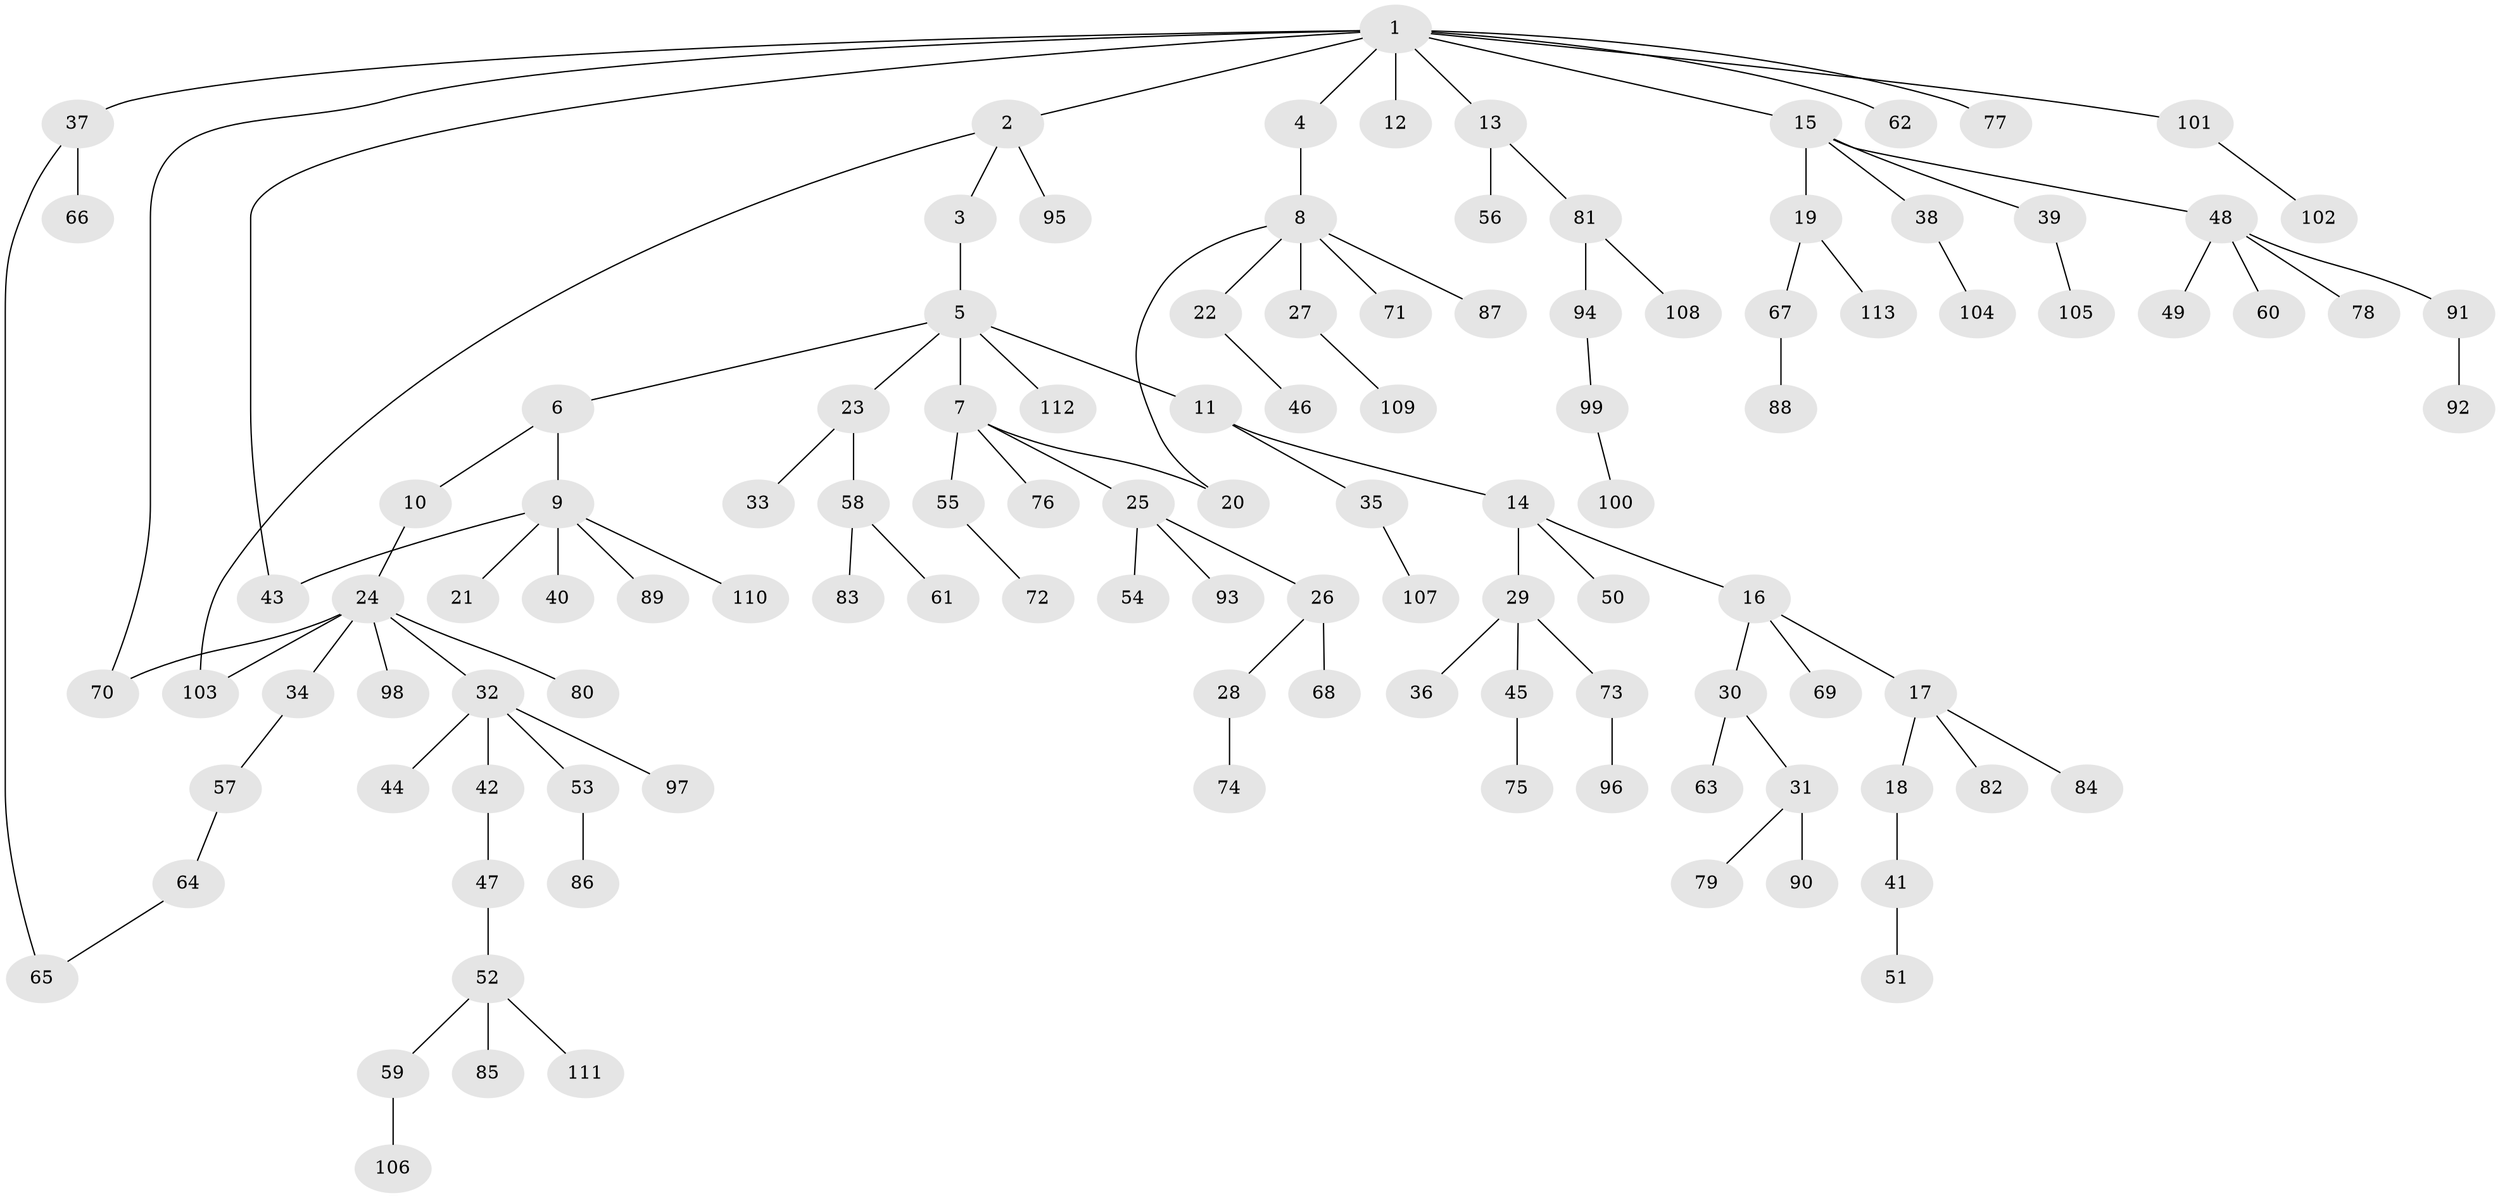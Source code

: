 // Generated by graph-tools (version 1.1) at 2025/01/03/09/25 03:01:06]
// undirected, 113 vertices, 117 edges
graph export_dot {
graph [start="1"]
  node [color=gray90,style=filled];
  1;
  2;
  3;
  4;
  5;
  6;
  7;
  8;
  9;
  10;
  11;
  12;
  13;
  14;
  15;
  16;
  17;
  18;
  19;
  20;
  21;
  22;
  23;
  24;
  25;
  26;
  27;
  28;
  29;
  30;
  31;
  32;
  33;
  34;
  35;
  36;
  37;
  38;
  39;
  40;
  41;
  42;
  43;
  44;
  45;
  46;
  47;
  48;
  49;
  50;
  51;
  52;
  53;
  54;
  55;
  56;
  57;
  58;
  59;
  60;
  61;
  62;
  63;
  64;
  65;
  66;
  67;
  68;
  69;
  70;
  71;
  72;
  73;
  74;
  75;
  76;
  77;
  78;
  79;
  80;
  81;
  82;
  83;
  84;
  85;
  86;
  87;
  88;
  89;
  90;
  91;
  92;
  93;
  94;
  95;
  96;
  97;
  98;
  99;
  100;
  101;
  102;
  103;
  104;
  105;
  106;
  107;
  108;
  109;
  110;
  111;
  112;
  113;
  1 -- 2;
  1 -- 4;
  1 -- 12;
  1 -- 13;
  1 -- 15;
  1 -- 37;
  1 -- 43;
  1 -- 62;
  1 -- 77;
  1 -- 101;
  1 -- 70;
  2 -- 3;
  2 -- 95;
  2 -- 103;
  3 -- 5;
  4 -- 8;
  5 -- 6;
  5 -- 7;
  5 -- 11;
  5 -- 23;
  5 -- 112;
  6 -- 9;
  6 -- 10;
  7 -- 20;
  7 -- 25;
  7 -- 55;
  7 -- 76;
  8 -- 22;
  8 -- 27;
  8 -- 71;
  8 -- 87;
  8 -- 20;
  9 -- 21;
  9 -- 40;
  9 -- 89;
  9 -- 110;
  9 -- 43;
  10 -- 24;
  11 -- 14;
  11 -- 35;
  13 -- 56;
  13 -- 81;
  14 -- 16;
  14 -- 29;
  14 -- 50;
  15 -- 19;
  15 -- 38;
  15 -- 39;
  15 -- 48;
  16 -- 17;
  16 -- 30;
  16 -- 69;
  17 -- 18;
  17 -- 82;
  17 -- 84;
  18 -- 41;
  19 -- 67;
  19 -- 113;
  22 -- 46;
  23 -- 33;
  23 -- 58;
  24 -- 32;
  24 -- 34;
  24 -- 70;
  24 -- 80;
  24 -- 98;
  24 -- 103;
  25 -- 26;
  25 -- 54;
  25 -- 93;
  26 -- 28;
  26 -- 68;
  27 -- 109;
  28 -- 74;
  29 -- 36;
  29 -- 45;
  29 -- 73;
  30 -- 31;
  30 -- 63;
  31 -- 79;
  31 -- 90;
  32 -- 42;
  32 -- 44;
  32 -- 53;
  32 -- 97;
  34 -- 57;
  35 -- 107;
  37 -- 65;
  37 -- 66;
  38 -- 104;
  39 -- 105;
  41 -- 51;
  42 -- 47;
  45 -- 75;
  47 -- 52;
  48 -- 49;
  48 -- 60;
  48 -- 78;
  48 -- 91;
  52 -- 59;
  52 -- 85;
  52 -- 111;
  53 -- 86;
  55 -- 72;
  57 -- 64;
  58 -- 61;
  58 -- 83;
  59 -- 106;
  64 -- 65;
  67 -- 88;
  73 -- 96;
  81 -- 94;
  81 -- 108;
  91 -- 92;
  94 -- 99;
  99 -- 100;
  101 -- 102;
}
